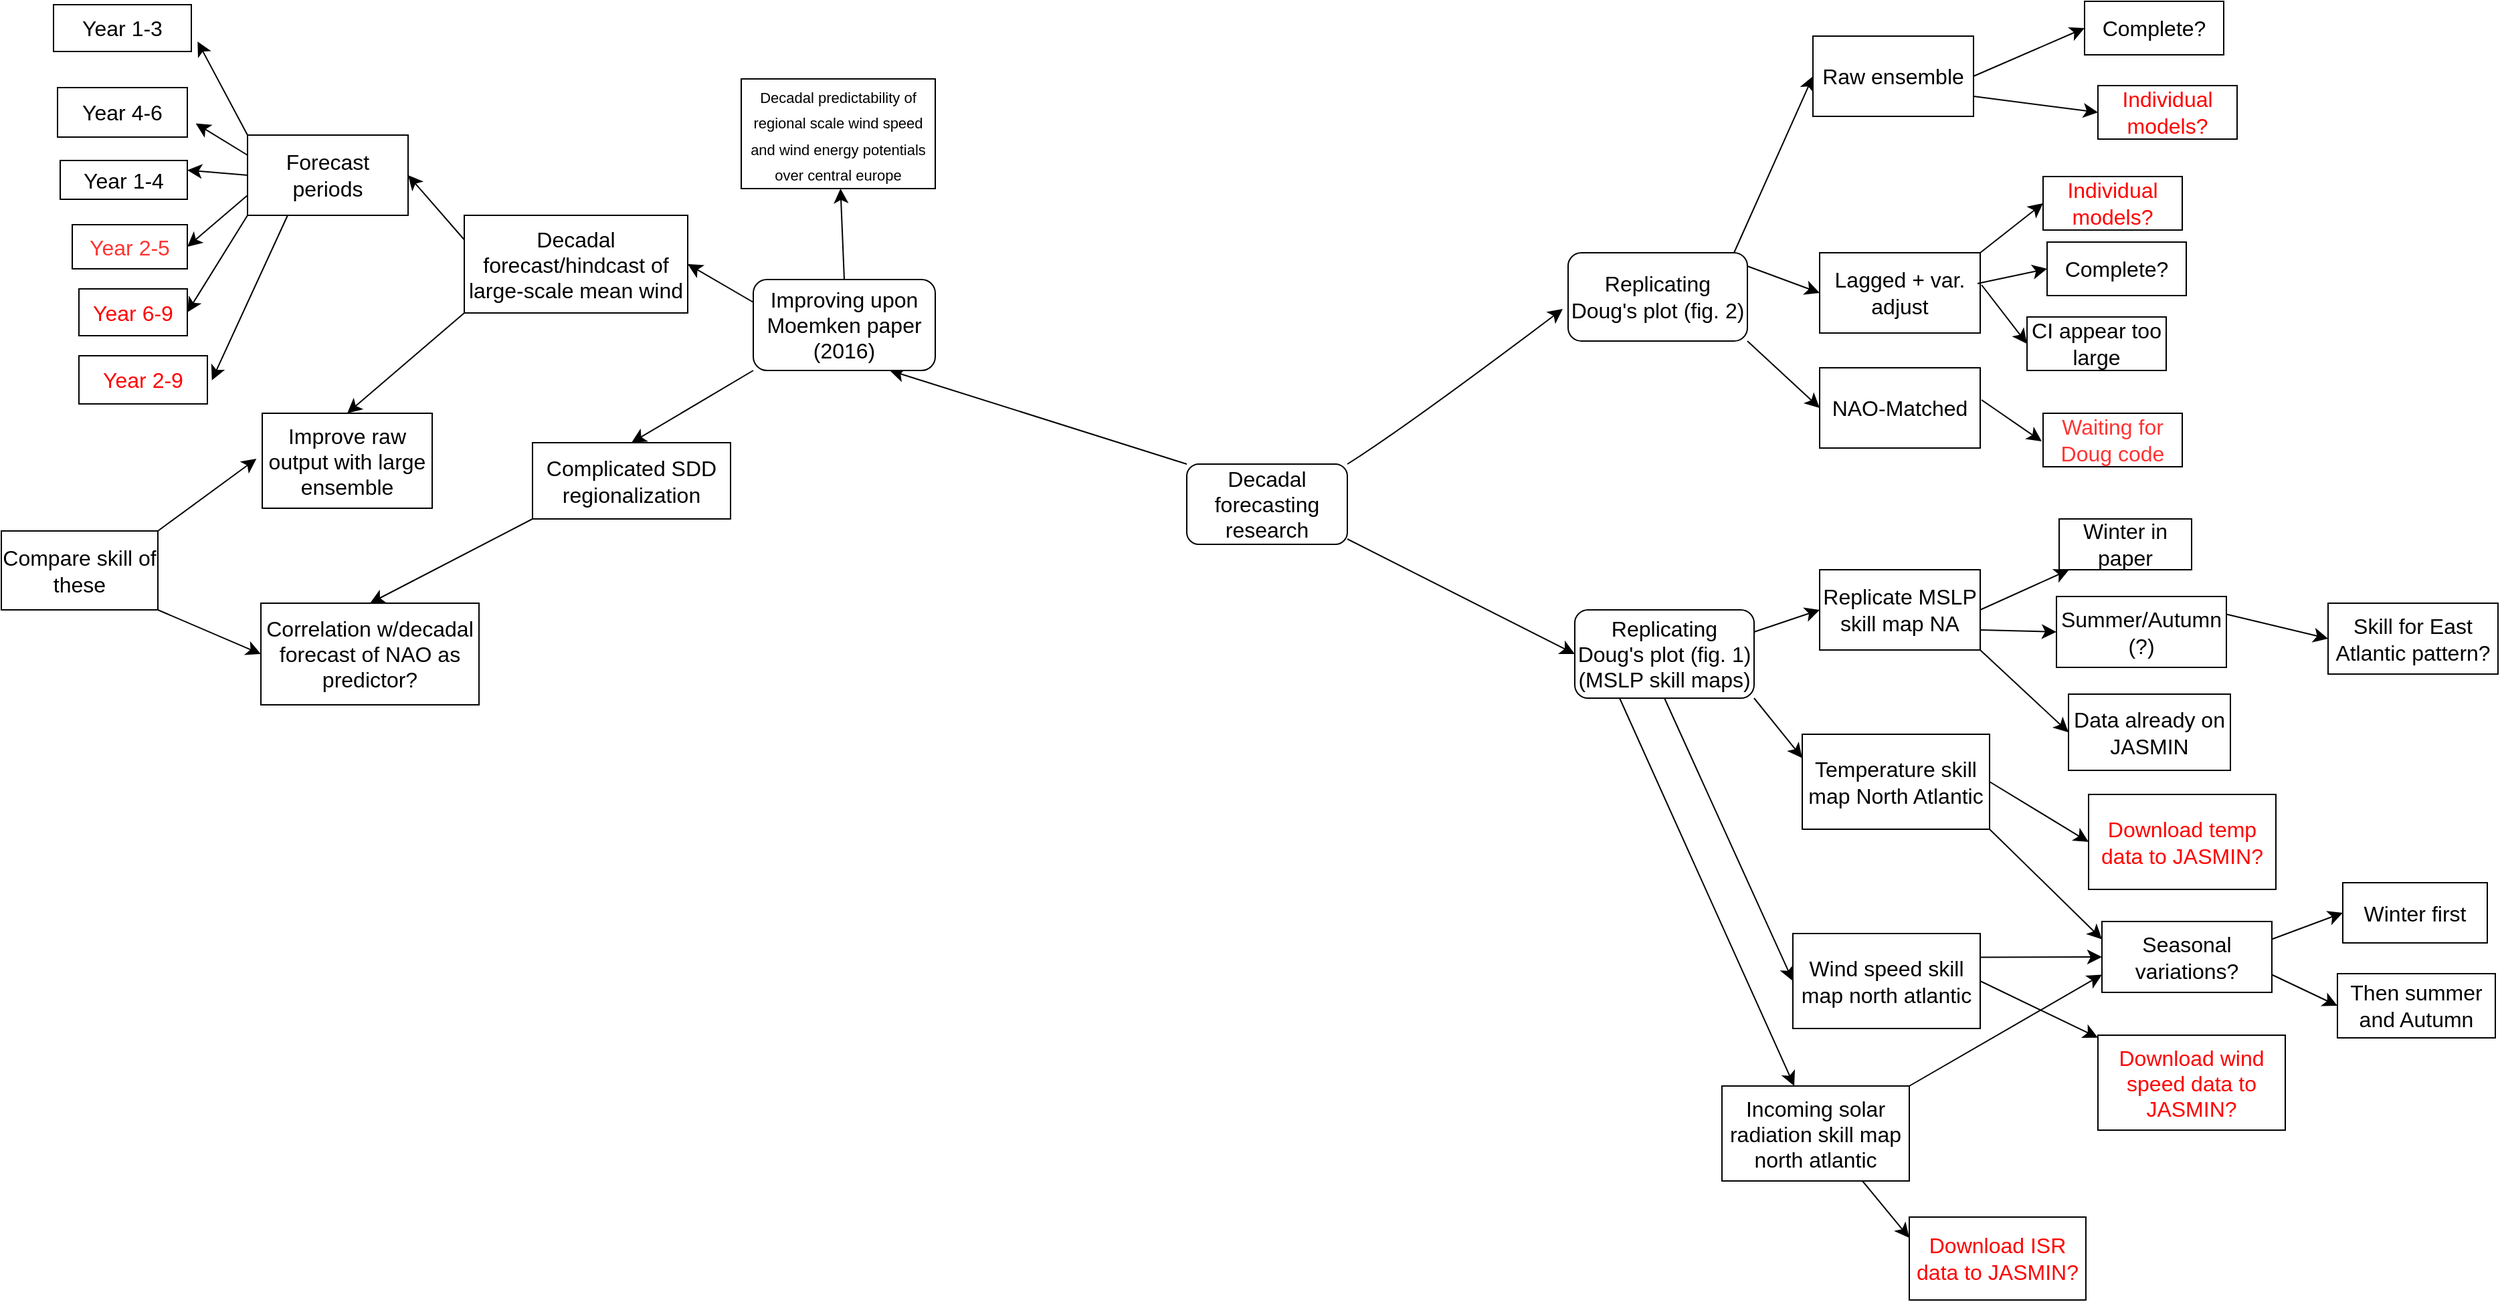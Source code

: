 <mxfile version="21.2.9" type="device">
  <diagram name="Page-1" id="C7xBqoRl-2ZH1QGe7lWn">
    <mxGraphModel dx="1850" dy="1098" grid="0" gridSize="10" guides="1" tooltips="1" connect="1" arrows="1" fold="1" page="0" pageScale="1" pageWidth="827" pageHeight="1169" math="0" shadow="0">
      <root>
        <mxCell id="0" />
        <mxCell id="1" parent="0" />
        <mxCell id="MYsyzhye_xoifdE90jc8-39" style="edgeStyle=none;curved=1;rounded=0;orthogonalLoop=1;jettySize=auto;html=1;exitX=0;exitY=0;exitDx=0;exitDy=0;entryX=0.75;entryY=1;entryDx=0;entryDy=0;fontSize=12;startSize=8;endSize=8;" parent="1" source="MYsyzhye_xoifdE90jc8-1" target="MYsyzhye_xoifdE90jc8-38" edge="1">
          <mxGeometry relative="1" as="geometry" />
        </mxCell>
        <mxCell id="MYsyzhye_xoifdE90jc8-1" value="&lt;div&gt;Decadal forecasting research&lt;/div&gt;" style="rounded=1;whiteSpace=wrap;html=1;fontSize=16;" parent="1" vertex="1">
          <mxGeometry x="131" y="168" width="120" height="60" as="geometry" />
        </mxCell>
        <mxCell id="MYsyzhye_xoifdE90jc8-2" value="" style="endArrow=classic;html=1;rounded=0;fontSize=12;startSize=8;endSize=8;curved=1;exitX=1;exitY=0;exitDx=0;exitDy=0;" parent="1" source="MYsyzhye_xoifdE90jc8-1" edge="1">
          <mxGeometry width="50" height="50" relative="1" as="geometry">
            <mxPoint x="242" y="228" as="sourcePoint" />
            <mxPoint x="412" y="52" as="targetPoint" />
            <Array as="points">
              <mxPoint x="294" y="141" />
            </Array>
          </mxGeometry>
        </mxCell>
        <mxCell id="MYsyzhye_xoifdE90jc8-3" value="Replicating Doug&#39;s plot (fig. 2)" style="rounded=1;whiteSpace=wrap;html=1;fontSize=16;" parent="1" vertex="1">
          <mxGeometry x="416" y="10" width="134" height="66" as="geometry" />
        </mxCell>
        <mxCell id="MYsyzhye_xoifdE90jc8-33" style="edgeStyle=none;curved=1;rounded=0;orthogonalLoop=1;jettySize=auto;html=1;exitX=1;exitY=0.5;exitDx=0;exitDy=0;entryX=0;entryY=0.5;entryDx=0;entryDy=0;fontSize=12;startSize=8;endSize=8;" parent="1" source="MYsyzhye_xoifdE90jc8-4" target="MYsyzhye_xoifdE90jc8-8" edge="1">
          <mxGeometry relative="1" as="geometry" />
        </mxCell>
        <mxCell id="MYsyzhye_xoifdE90jc8-36" style="edgeStyle=none;curved=1;rounded=0;orthogonalLoop=1;jettySize=auto;html=1;exitX=1;exitY=0.75;exitDx=0;exitDy=0;entryX=0;entryY=0.5;entryDx=0;entryDy=0;fontSize=12;startSize=8;endSize=8;" parent="1" source="MYsyzhye_xoifdE90jc8-4" target="MYsyzhye_xoifdE90jc8-34" edge="1">
          <mxGeometry relative="1" as="geometry" />
        </mxCell>
        <mxCell id="MYsyzhye_xoifdE90jc8-4" value="Raw ensemble" style="rounded=0;whiteSpace=wrap;html=1;fontSize=16;" parent="1" vertex="1">
          <mxGeometry x="599" y="-152" width="120" height="60" as="geometry" />
        </mxCell>
        <mxCell id="MYsyzhye_xoifdE90jc8-37" style="edgeStyle=none;curved=1;rounded=0;orthogonalLoop=1;jettySize=auto;html=1;exitX=1;exitY=0;exitDx=0;exitDy=0;entryX=0;entryY=0.5;entryDx=0;entryDy=0;fontSize=12;startSize=8;endSize=8;" parent="1" source="MYsyzhye_xoifdE90jc8-5" target="MYsyzhye_xoifdE90jc8-35" edge="1">
          <mxGeometry relative="1" as="geometry" />
        </mxCell>
        <mxCell id="MYsyzhye_xoifdE90jc8-5" value="Lagged + var. adjust" style="rounded=0;whiteSpace=wrap;html=1;fontSize=16;" parent="1" vertex="1">
          <mxGeometry x="604" y="10" width="120" height="60" as="geometry" />
        </mxCell>
        <mxCell id="MYsyzhye_xoifdE90jc8-6" value="" style="endArrow=classic;html=1;rounded=0;fontSize=12;startSize=8;endSize=8;curved=1;entryX=0;entryY=0.5;entryDx=0;entryDy=0;" parent="1" target="MYsyzhye_xoifdE90jc8-4" edge="1">
          <mxGeometry width="50" height="50" relative="1" as="geometry">
            <mxPoint x="540" y="10" as="sourcePoint" />
            <mxPoint x="590" y="-40" as="targetPoint" />
          </mxGeometry>
        </mxCell>
        <mxCell id="MYsyzhye_xoifdE90jc8-7" value="" style="endArrow=classic;html=1;rounded=0;fontSize=12;startSize=8;endSize=8;curved=1;entryX=0;entryY=0.5;entryDx=0;entryDy=0;" parent="1" target="MYsyzhye_xoifdE90jc8-5" edge="1">
          <mxGeometry width="50" height="50" relative="1" as="geometry">
            <mxPoint x="550" y="20" as="sourcePoint" />
            <mxPoint x="606" y="-42" as="targetPoint" />
          </mxGeometry>
        </mxCell>
        <mxCell id="MYsyzhye_xoifdE90jc8-8" value="Complete?" style="rounded=0;whiteSpace=wrap;html=1;fontSize=16;" parent="1" vertex="1">
          <mxGeometry x="802" y="-178" width="104" height="40" as="geometry" />
        </mxCell>
        <mxCell id="MYsyzhye_xoifdE90jc8-9" value="CI appear too large" style="rounded=0;whiteSpace=wrap;html=1;fontSize=16;" parent="1" vertex="1">
          <mxGeometry x="759" y="58" width="104" height="40" as="geometry" />
        </mxCell>
        <mxCell id="MYsyzhye_xoifdE90jc8-10" value="Complete?" style="rounded=0;whiteSpace=wrap;html=1;fontSize=16;" parent="1" vertex="1">
          <mxGeometry x="774" y="2" width="104" height="40" as="geometry" />
        </mxCell>
        <mxCell id="MYsyzhye_xoifdE90jc8-11" value="" style="endArrow=classic;html=1;rounded=0;fontSize=12;startSize=8;endSize=8;curved=1;entryX=0;entryY=0.5;entryDx=0;entryDy=0;" parent="1" target="MYsyzhye_xoifdE90jc8-10" edge="1">
          <mxGeometry width="50" height="50" relative="1" as="geometry">
            <mxPoint x="722" y="33" as="sourcePoint" />
            <mxPoint x="776" y="53" as="targetPoint" />
          </mxGeometry>
        </mxCell>
        <mxCell id="MYsyzhye_xoifdE90jc8-12" value="" style="endArrow=classic;html=1;rounded=0;fontSize=12;startSize=8;endSize=8;curved=1;entryX=0;entryY=0.5;entryDx=0;entryDy=0;" parent="1" target="MYsyzhye_xoifdE90jc8-9" edge="1">
          <mxGeometry width="50" height="50" relative="1" as="geometry">
            <mxPoint x="725" y="34" as="sourcePoint" />
            <mxPoint x="784" y="32" as="targetPoint" />
          </mxGeometry>
        </mxCell>
        <mxCell id="MYsyzhye_xoifdE90jc8-15" value="&lt;div&gt;NAO-Matched&lt;/div&gt;" style="rounded=0;whiteSpace=wrap;html=1;fontSize=16;" parent="1" vertex="1">
          <mxGeometry x="604" y="96" width="120" height="60" as="geometry" />
        </mxCell>
        <mxCell id="MYsyzhye_xoifdE90jc8-16" value="" style="endArrow=classic;html=1;rounded=0;fontSize=12;startSize=8;endSize=8;curved=1;entryX=0;entryY=0.5;entryDx=0;entryDy=0;exitX=1;exitY=1;exitDx=0;exitDy=0;" parent="1" source="MYsyzhye_xoifdE90jc8-3" target="MYsyzhye_xoifdE90jc8-15" edge="1">
          <mxGeometry width="50" height="50" relative="1" as="geometry">
            <mxPoint x="560" y="30" as="sourcePoint" />
            <mxPoint x="614" y="50" as="targetPoint" />
            <Array as="points" />
          </mxGeometry>
        </mxCell>
        <mxCell id="MYsyzhye_xoifdE90jc8-17" value="&lt;font color=&quot;#ff3333&quot;&gt;Waiting for Doug code&lt;/font&gt;" style="rounded=0;whiteSpace=wrap;html=1;fontSize=16;" parent="1" vertex="1">
          <mxGeometry x="771" y="130" width="104" height="40" as="geometry" />
        </mxCell>
        <mxCell id="MYsyzhye_xoifdE90jc8-18" value="" style="endArrow=classic;html=1;rounded=0;fontSize=12;startSize=8;endSize=8;curved=1;" parent="1" edge="1">
          <mxGeometry width="50" height="50" relative="1" as="geometry">
            <mxPoint x="725" y="120" as="sourcePoint" />
            <mxPoint x="770" y="151" as="targetPoint" />
          </mxGeometry>
        </mxCell>
        <mxCell id="MYsyzhye_xoifdE90jc8-26" style="edgeStyle=none;curved=1;rounded=0;orthogonalLoop=1;jettySize=auto;html=1;exitX=1;exitY=0.25;exitDx=0;exitDy=0;entryX=0;entryY=0.5;entryDx=0;entryDy=0;fontSize=12;startSize=8;endSize=8;" parent="1" source="MYsyzhye_xoifdE90jc8-19" target="MYsyzhye_xoifdE90jc8-22" edge="1">
          <mxGeometry relative="1" as="geometry" />
        </mxCell>
        <mxCell id="MYsyzhye_xoifdE90jc8-70" style="edgeStyle=none;curved=1;rounded=0;orthogonalLoop=1;jettySize=auto;html=1;exitX=1;exitY=1;exitDx=0;exitDy=0;entryX=0;entryY=0.25;entryDx=0;entryDy=0;fontSize=12;startSize=8;endSize=8;" parent="1" source="MYsyzhye_xoifdE90jc8-19" target="MYsyzhye_xoifdE90jc8-68" edge="1">
          <mxGeometry relative="1" as="geometry" />
        </mxCell>
        <mxCell id="MYsyzhye_xoifdE90jc8-71" style="edgeStyle=none;curved=1;rounded=0;orthogonalLoop=1;jettySize=auto;html=1;exitX=0.5;exitY=1;exitDx=0;exitDy=0;entryX=0;entryY=0.5;entryDx=0;entryDy=0;fontSize=12;startSize=8;endSize=8;" parent="1" source="MYsyzhye_xoifdE90jc8-19" target="MYsyzhye_xoifdE90jc8-69" edge="1">
          <mxGeometry relative="1" as="geometry" />
        </mxCell>
        <mxCell id="MYsyzhye_xoifdE90jc8-87" style="edgeStyle=none;curved=1;rounded=0;orthogonalLoop=1;jettySize=auto;html=1;exitX=0.25;exitY=1;exitDx=0;exitDy=0;fontSize=12;startSize=8;endSize=8;" parent="1" source="MYsyzhye_xoifdE90jc8-19" target="MYsyzhye_xoifdE90jc8-86" edge="1">
          <mxGeometry relative="1" as="geometry" />
        </mxCell>
        <mxCell id="MYsyzhye_xoifdE90jc8-19" value="&lt;div&gt;Replicating Doug&#39;s plot (fig. 1)&lt;/div&gt;&lt;div&gt;(MSLP skill maps)&lt;br&gt;&lt;/div&gt;" style="rounded=1;whiteSpace=wrap;html=1;fontSize=16;" parent="1" vertex="1">
          <mxGeometry x="421" y="277" width="134" height="66" as="geometry" />
        </mxCell>
        <mxCell id="MYsyzhye_xoifdE90jc8-20" value="" style="endArrow=classic;html=1;rounded=0;fontSize=12;startSize=8;endSize=8;curved=1;exitX=1;exitY=0;exitDx=0;exitDy=0;entryX=0;entryY=0.5;entryDx=0;entryDy=0;" parent="1" target="MYsyzhye_xoifdE90jc8-19" edge="1">
          <mxGeometry width="50" height="50" relative="1" as="geometry">
            <mxPoint x="251" y="224" as="sourcePoint" />
            <mxPoint x="412" y="108" as="targetPoint" />
            <Array as="points" />
          </mxGeometry>
        </mxCell>
        <mxCell id="MYsyzhye_xoifdE90jc8-25" style="edgeStyle=none;curved=1;rounded=0;orthogonalLoop=1;jettySize=auto;html=1;exitX=1;exitY=0.5;exitDx=0;exitDy=0;fontSize=12;startSize=8;endSize=8;" parent="1" source="MYsyzhye_xoifdE90jc8-22" target="MYsyzhye_xoifdE90jc8-23" edge="1">
          <mxGeometry relative="1" as="geometry" />
        </mxCell>
        <mxCell id="MYsyzhye_xoifdE90jc8-28" style="edgeStyle=none;curved=1;rounded=0;orthogonalLoop=1;jettySize=auto;html=1;exitX=1;exitY=0.75;exitDx=0;exitDy=0;entryX=0;entryY=0.5;entryDx=0;entryDy=0;fontSize=12;startSize=8;endSize=8;" parent="1" source="MYsyzhye_xoifdE90jc8-22" target="MYsyzhye_xoifdE90jc8-27" edge="1">
          <mxGeometry relative="1" as="geometry" />
        </mxCell>
        <mxCell id="MYsyzhye_xoifdE90jc8-32" style="edgeStyle=none;curved=1;rounded=0;orthogonalLoop=1;jettySize=auto;html=1;exitX=1;exitY=1;exitDx=0;exitDy=0;entryX=0;entryY=0.5;entryDx=0;entryDy=0;fontSize=12;startSize=8;endSize=8;" parent="1" source="MYsyzhye_xoifdE90jc8-22" target="MYsyzhye_xoifdE90jc8-31" edge="1">
          <mxGeometry relative="1" as="geometry" />
        </mxCell>
        <mxCell id="MYsyzhye_xoifdE90jc8-22" value="Replicate MSLP skill map NA" style="rounded=0;whiteSpace=wrap;html=1;fontSize=16;" parent="1" vertex="1">
          <mxGeometry x="604" y="247" width="120" height="60" as="geometry" />
        </mxCell>
        <mxCell id="MYsyzhye_xoifdE90jc8-23" value="&lt;div&gt;Winter in paper&lt;/div&gt;" style="rounded=0;whiteSpace=wrap;html=1;fontSize=16;" parent="1" vertex="1">
          <mxGeometry x="783" y="209" width="99" height="38" as="geometry" />
        </mxCell>
        <mxCell id="MYsyzhye_xoifdE90jc8-30" style="edgeStyle=none;curved=1;rounded=0;orthogonalLoop=1;jettySize=auto;html=1;exitX=1;exitY=0.25;exitDx=0;exitDy=0;entryX=0;entryY=0.5;entryDx=0;entryDy=0;fontSize=12;startSize=8;endSize=8;" parent="1" source="MYsyzhye_xoifdE90jc8-27" target="MYsyzhye_xoifdE90jc8-29" edge="1">
          <mxGeometry relative="1" as="geometry" />
        </mxCell>
        <mxCell id="MYsyzhye_xoifdE90jc8-27" value="Summer/Autumn (?)" style="rounded=0;whiteSpace=wrap;html=1;fontSize=16;" parent="1" vertex="1">
          <mxGeometry x="781" y="267" width="127" height="53" as="geometry" />
        </mxCell>
        <mxCell id="MYsyzhye_xoifdE90jc8-29" value="Skill for East Atlantic pattern?" style="rounded=0;whiteSpace=wrap;html=1;fontSize=16;" parent="1" vertex="1">
          <mxGeometry x="984" y="272" width="127" height="53" as="geometry" />
        </mxCell>
        <mxCell id="MYsyzhye_xoifdE90jc8-31" value="Data already on JASMIN" style="rounded=0;whiteSpace=wrap;html=1;fontSize=16;" parent="1" vertex="1">
          <mxGeometry x="790" y="340" width="121" height="57" as="geometry" />
        </mxCell>
        <mxCell id="MYsyzhye_xoifdE90jc8-34" value="&lt;font color=&quot;#ff0000&quot;&gt;Individual models?&lt;/font&gt;" style="rounded=0;whiteSpace=wrap;html=1;fontSize=16;" parent="1" vertex="1">
          <mxGeometry x="812" y="-115" width="104" height="40" as="geometry" />
        </mxCell>
        <mxCell id="MYsyzhye_xoifdE90jc8-35" value="&lt;font color=&quot;#ff0000&quot;&gt;Individual models?&lt;/font&gt;" style="rounded=0;whiteSpace=wrap;html=1;fontSize=16;" parent="1" vertex="1">
          <mxGeometry x="771" y="-47" width="104" height="40" as="geometry" />
        </mxCell>
        <mxCell id="MYsyzhye_xoifdE90jc8-41" style="edgeStyle=none;curved=1;rounded=0;orthogonalLoop=1;jettySize=auto;html=1;exitX=0.5;exitY=0;exitDx=0;exitDy=0;fontSize=12;startSize=8;endSize=8;" parent="1" source="MYsyzhye_xoifdE90jc8-38" target="MYsyzhye_xoifdE90jc8-40" edge="1">
          <mxGeometry relative="1" as="geometry" />
        </mxCell>
        <mxCell id="MYsyzhye_xoifdE90jc8-43" style="edgeStyle=none;curved=1;rounded=0;orthogonalLoop=1;jettySize=auto;html=1;exitX=0;exitY=0.25;exitDx=0;exitDy=0;entryX=1;entryY=0.5;entryDx=0;entryDy=0;fontSize=12;startSize=8;endSize=8;" parent="1" source="MYsyzhye_xoifdE90jc8-38" target="MYsyzhye_xoifdE90jc8-42" edge="1">
          <mxGeometry relative="1" as="geometry" />
        </mxCell>
        <mxCell id="MYsyzhye_xoifdE90jc8-62" style="edgeStyle=none;curved=1;rounded=0;orthogonalLoop=1;jettySize=auto;html=1;exitX=0;exitY=1;exitDx=0;exitDy=0;entryX=0.5;entryY=0;entryDx=0;entryDy=0;fontSize=12;startSize=8;endSize=8;" parent="1" source="MYsyzhye_xoifdE90jc8-38" target="MYsyzhye_xoifdE90jc8-61" edge="1">
          <mxGeometry relative="1" as="geometry" />
        </mxCell>
        <mxCell id="MYsyzhye_xoifdE90jc8-38" value="Improving upon Moemken paper (2016)" style="rounded=1;whiteSpace=wrap;html=1;fontSize=16;" parent="1" vertex="1">
          <mxGeometry x="-193" y="30" width="136" height="68" as="geometry" />
        </mxCell>
        <mxCell id="MYsyzhye_xoifdE90jc8-40" value="&lt;font style=&quot;font-size: 11px;&quot;&gt;Decadal predictability of regional scale wind speed and wind energy potentials over central europe&lt;br&gt;&lt;/font&gt;" style="rounded=0;whiteSpace=wrap;html=1;fontSize=16;" parent="1" vertex="1">
          <mxGeometry x="-202" y="-120" width="145" height="82" as="geometry" />
        </mxCell>
        <mxCell id="MYsyzhye_xoifdE90jc8-45" style="edgeStyle=none;curved=1;rounded=0;orthogonalLoop=1;jettySize=auto;html=1;exitX=0;exitY=0.25;exitDx=0;exitDy=0;entryX=1;entryY=0.5;entryDx=0;entryDy=0;fontSize=12;startSize=8;endSize=8;" parent="1" source="MYsyzhye_xoifdE90jc8-42" target="MYsyzhye_xoifdE90jc8-44" edge="1">
          <mxGeometry relative="1" as="geometry" />
        </mxCell>
        <mxCell id="MYsyzhye_xoifdE90jc8-60" style="edgeStyle=none;curved=1;rounded=0;orthogonalLoop=1;jettySize=auto;html=1;exitX=0;exitY=1;exitDx=0;exitDy=0;entryX=0.5;entryY=0;entryDx=0;entryDy=0;fontSize=12;startSize=8;endSize=8;" parent="1" source="MYsyzhye_xoifdE90jc8-42" target="MYsyzhye_xoifdE90jc8-59" edge="1">
          <mxGeometry relative="1" as="geometry" />
        </mxCell>
        <mxCell id="MYsyzhye_xoifdE90jc8-42" value="Decadal forecast/hindcast of large-scale mean wind" style="rounded=0;whiteSpace=wrap;html=1;fontSize=16;" parent="1" vertex="1">
          <mxGeometry x="-409" y="-18" width="167" height="73" as="geometry" />
        </mxCell>
        <mxCell id="MYsyzhye_xoifdE90jc8-53" style="edgeStyle=none;curved=1;rounded=0;orthogonalLoop=1;jettySize=auto;html=1;exitX=0;exitY=0;exitDx=0;exitDy=0;fontSize=12;startSize=8;endSize=8;" parent="1" source="MYsyzhye_xoifdE90jc8-44" edge="1">
          <mxGeometry relative="1" as="geometry">
            <mxPoint x="-608.333" y="-148" as="targetPoint" />
          </mxGeometry>
        </mxCell>
        <mxCell id="MYsyzhye_xoifdE90jc8-54" style="edgeStyle=none;curved=1;rounded=0;orthogonalLoop=1;jettySize=auto;html=1;exitX=0;exitY=0.25;exitDx=0;exitDy=0;fontSize=12;startSize=8;endSize=8;" parent="1" source="MYsyzhye_xoifdE90jc8-44" edge="1">
          <mxGeometry relative="1" as="geometry">
            <mxPoint x="-609.667" y="-86.667" as="targetPoint" />
          </mxGeometry>
        </mxCell>
        <mxCell id="MYsyzhye_xoifdE90jc8-55" style="edgeStyle=none;curved=1;rounded=0;orthogonalLoop=1;jettySize=auto;html=1;exitX=0;exitY=0.5;exitDx=0;exitDy=0;entryX=1;entryY=0.25;entryDx=0;entryDy=0;fontSize=12;startSize=8;endSize=8;" parent="1" source="MYsyzhye_xoifdE90jc8-44" target="MYsyzhye_xoifdE90jc8-48" edge="1">
          <mxGeometry relative="1" as="geometry" />
        </mxCell>
        <mxCell id="MYsyzhye_xoifdE90jc8-56" style="edgeStyle=none;curved=1;rounded=0;orthogonalLoop=1;jettySize=auto;html=1;exitX=0;exitY=0.75;exitDx=0;exitDy=0;entryX=1;entryY=0.5;entryDx=0;entryDy=0;fontSize=12;startSize=8;endSize=8;" parent="1" source="MYsyzhye_xoifdE90jc8-44" target="MYsyzhye_xoifdE90jc8-49" edge="1">
          <mxGeometry relative="1" as="geometry" />
        </mxCell>
        <mxCell id="MYsyzhye_xoifdE90jc8-57" style="edgeStyle=none;curved=1;rounded=0;orthogonalLoop=1;jettySize=auto;html=1;exitX=0;exitY=1;exitDx=0;exitDy=0;entryX=1;entryY=0.5;entryDx=0;entryDy=0;fontSize=12;startSize=8;endSize=8;" parent="1" source="MYsyzhye_xoifdE90jc8-44" target="MYsyzhye_xoifdE90jc8-50" edge="1">
          <mxGeometry relative="1" as="geometry" />
        </mxCell>
        <mxCell id="MYsyzhye_xoifdE90jc8-58" style="edgeStyle=none;curved=1;rounded=0;orthogonalLoop=1;jettySize=auto;html=1;exitX=0.25;exitY=1;exitDx=0;exitDy=0;fontSize=12;startSize=8;endSize=8;" parent="1" source="MYsyzhye_xoifdE90jc8-44" edge="1">
          <mxGeometry relative="1" as="geometry">
            <mxPoint x="-597.667" y="105.333" as="targetPoint" />
          </mxGeometry>
        </mxCell>
        <mxCell id="MYsyzhye_xoifdE90jc8-44" value="&lt;div&gt;Forecast periods&lt;/div&gt;" style="rounded=0;whiteSpace=wrap;html=1;fontSize=16;" parent="1" vertex="1">
          <mxGeometry x="-571" y="-78" width="120" height="60" as="geometry" />
        </mxCell>
        <mxCell id="MYsyzhye_xoifdE90jc8-46" value="Year 1-3" style="rounded=0;whiteSpace=wrap;html=1;fontSize=16;" parent="1" vertex="1">
          <mxGeometry x="-716" y="-175.5" width="103" height="35" as="geometry" />
        </mxCell>
        <mxCell id="MYsyzhye_xoifdE90jc8-47" value="&lt;div&gt;Year 4-6&lt;/div&gt;" style="rounded=0;whiteSpace=wrap;html=1;fontSize=16;" parent="1" vertex="1">
          <mxGeometry x="-713" y="-113.5" width="97" height="37" as="geometry" />
        </mxCell>
        <mxCell id="MYsyzhye_xoifdE90jc8-48" value="&lt;div&gt;Year 1-4&lt;br&gt;&lt;/div&gt;" style="rounded=0;whiteSpace=wrap;html=1;fontSize=16;" parent="1" vertex="1">
          <mxGeometry x="-711" y="-59" width="95" height="29" as="geometry" />
        </mxCell>
        <mxCell id="MYsyzhye_xoifdE90jc8-49" value="&lt;font color=&quot;#ff3333&quot;&gt;Year 2-5&lt;/font&gt;" style="rounded=0;whiteSpace=wrap;html=1;fontSize=16;" parent="1" vertex="1">
          <mxGeometry x="-702" y="-11" width="86" height="33" as="geometry" />
        </mxCell>
        <mxCell id="MYsyzhye_xoifdE90jc8-50" value="&lt;font color=&quot;#ff0000&quot;&gt;Year 6-9&lt;/font&gt;" style="rounded=0;whiteSpace=wrap;html=1;fontSize=16;" parent="1" vertex="1">
          <mxGeometry x="-697" y="37" width="81" height="35" as="geometry" />
        </mxCell>
        <mxCell id="MYsyzhye_xoifdE90jc8-51" value="&lt;font color=&quot;#ff0000&quot;&gt;Year 2-9&lt;/font&gt;" style="rounded=0;whiteSpace=wrap;html=1;fontSize=16;" parent="1" vertex="1">
          <mxGeometry x="-697" y="87" width="96" height="36" as="geometry" />
        </mxCell>
        <mxCell id="MYsyzhye_xoifdE90jc8-59" value="&lt;div&gt;Improve raw output with large ensemble&lt;/div&gt;" style="rounded=0;whiteSpace=wrap;html=1;fontSize=16;" parent="1" vertex="1">
          <mxGeometry x="-560" y="130" width="127" height="71" as="geometry" />
        </mxCell>
        <mxCell id="MYsyzhye_xoifdE90jc8-64" style="edgeStyle=none;curved=1;rounded=0;orthogonalLoop=1;jettySize=auto;html=1;exitX=0;exitY=1;exitDx=0;exitDy=0;entryX=0.5;entryY=0;entryDx=0;entryDy=0;fontSize=12;startSize=8;endSize=8;" parent="1" source="MYsyzhye_xoifdE90jc8-61" target="MYsyzhye_xoifdE90jc8-63" edge="1">
          <mxGeometry relative="1" as="geometry" />
        </mxCell>
        <mxCell id="MYsyzhye_xoifdE90jc8-61" value="&lt;div&gt;Complicated SDD regionalization&lt;/div&gt;" style="rounded=0;whiteSpace=wrap;html=1;fontSize=16;" parent="1" vertex="1">
          <mxGeometry x="-358" y="152" width="148" height="57" as="geometry" />
        </mxCell>
        <mxCell id="MYsyzhye_xoifdE90jc8-63" value="Correlation w/decadal forecast of NAO as predictor?" style="rounded=0;whiteSpace=wrap;html=1;fontSize=16;" parent="1" vertex="1">
          <mxGeometry x="-561" y="272" width="163" height="76" as="geometry" />
        </mxCell>
        <mxCell id="MYsyzhye_xoifdE90jc8-66" style="edgeStyle=none;curved=1;rounded=0;orthogonalLoop=1;jettySize=auto;html=1;exitX=1;exitY=0;exitDx=0;exitDy=0;fontSize=12;startSize=8;endSize=8;" parent="1" source="MYsyzhye_xoifdE90jc8-65" edge="1">
          <mxGeometry relative="1" as="geometry">
            <mxPoint x="-564.333" y="164" as="targetPoint" />
          </mxGeometry>
        </mxCell>
        <mxCell id="MYsyzhye_xoifdE90jc8-67" style="edgeStyle=none;curved=1;rounded=0;orthogonalLoop=1;jettySize=auto;html=1;exitX=1;exitY=1;exitDx=0;exitDy=0;entryX=0;entryY=0.5;entryDx=0;entryDy=0;fontSize=12;startSize=8;endSize=8;" parent="1" source="MYsyzhye_xoifdE90jc8-65" target="MYsyzhye_xoifdE90jc8-63" edge="1">
          <mxGeometry relative="1" as="geometry" />
        </mxCell>
        <mxCell id="MYsyzhye_xoifdE90jc8-65" value="Compare skill of these" style="rounded=0;whiteSpace=wrap;html=1;fontSize=16;" parent="1" vertex="1">
          <mxGeometry x="-755" y="218" width="117" height="59" as="geometry" />
        </mxCell>
        <mxCell id="MYsyzhye_xoifdE90jc8-74" style="edgeStyle=none;curved=1;rounded=0;orthogonalLoop=1;jettySize=auto;html=1;exitX=1;exitY=0.5;exitDx=0;exitDy=0;entryX=0;entryY=0.5;entryDx=0;entryDy=0;fontSize=12;startSize=8;endSize=8;" parent="1" source="MYsyzhye_xoifdE90jc8-68" target="MYsyzhye_xoifdE90jc8-72" edge="1">
          <mxGeometry relative="1" as="geometry" />
        </mxCell>
        <mxCell id="MYsyzhye_xoifdE90jc8-80" style="edgeStyle=none;curved=1;rounded=0;orthogonalLoop=1;jettySize=auto;html=1;exitX=1;exitY=1;exitDx=0;exitDy=0;entryX=0;entryY=0.25;entryDx=0;entryDy=0;fontSize=12;startSize=8;endSize=8;" parent="1" source="MYsyzhye_xoifdE90jc8-68" target="MYsyzhye_xoifdE90jc8-77" edge="1">
          <mxGeometry relative="1" as="geometry" />
        </mxCell>
        <mxCell id="MYsyzhye_xoifdE90jc8-68" value="&lt;div&gt;Temperature skill map North Atlantic&lt;/div&gt;" style="rounded=0;whiteSpace=wrap;html=1;fontSize=16;" parent="1" vertex="1">
          <mxGeometry x="591" y="370" width="140" height="71" as="geometry" />
        </mxCell>
        <mxCell id="MYsyzhye_xoifdE90jc8-76" style="edgeStyle=none;curved=1;rounded=0;orthogonalLoop=1;jettySize=auto;html=1;exitX=1;exitY=0.5;exitDx=0;exitDy=0;fontSize=12;startSize=8;endSize=8;" parent="1" source="MYsyzhye_xoifdE90jc8-69" target="MYsyzhye_xoifdE90jc8-73" edge="1">
          <mxGeometry relative="1" as="geometry" />
        </mxCell>
        <mxCell id="MYsyzhye_xoifdE90jc8-81" style="edgeStyle=none;curved=1;rounded=0;orthogonalLoop=1;jettySize=auto;html=1;exitX=1;exitY=0.25;exitDx=0;exitDy=0;entryX=0;entryY=0.5;entryDx=0;entryDy=0;fontSize=12;startSize=8;endSize=8;" parent="1" source="MYsyzhye_xoifdE90jc8-69" target="MYsyzhye_xoifdE90jc8-77" edge="1">
          <mxGeometry relative="1" as="geometry" />
        </mxCell>
        <mxCell id="MYsyzhye_xoifdE90jc8-69" value="Wind speed skill map north atlantic" style="rounded=0;whiteSpace=wrap;html=1;fontSize=16;" parent="1" vertex="1">
          <mxGeometry x="584" y="519" width="140" height="71" as="geometry" />
        </mxCell>
        <mxCell id="MYsyzhye_xoifdE90jc8-72" value="&lt;font color=&quot;#ff0000&quot;&gt;Download temp data to JASMIN?&lt;br&gt;&lt;/font&gt;" style="rounded=0;whiteSpace=wrap;html=1;fontSize=16;" parent="1" vertex="1">
          <mxGeometry x="805" y="415" width="140" height="71" as="geometry" />
        </mxCell>
        <mxCell id="MYsyzhye_xoifdE90jc8-73" value="&lt;div&gt;&lt;font color=&quot;#ff0000&quot;&gt;Download wind speed data to JASMIN?&lt;/font&gt;&lt;/div&gt;" style="rounded=0;whiteSpace=wrap;html=1;fontSize=16;" parent="1" vertex="1">
          <mxGeometry x="812" y="595" width="140" height="71" as="geometry" />
        </mxCell>
        <mxCell id="MYsyzhye_xoifdE90jc8-84" style="edgeStyle=none;curved=1;rounded=0;orthogonalLoop=1;jettySize=auto;html=1;exitX=1;exitY=0.25;exitDx=0;exitDy=0;entryX=0;entryY=0.5;entryDx=0;entryDy=0;fontSize=12;startSize=8;endSize=8;" parent="1" source="MYsyzhye_xoifdE90jc8-77" target="MYsyzhye_xoifdE90jc8-82" edge="1">
          <mxGeometry relative="1" as="geometry" />
        </mxCell>
        <mxCell id="MYsyzhye_xoifdE90jc8-85" style="edgeStyle=none;curved=1;rounded=0;orthogonalLoop=1;jettySize=auto;html=1;exitX=1;exitY=0.75;exitDx=0;exitDy=0;entryX=0;entryY=0.5;entryDx=0;entryDy=0;fontSize=12;startSize=8;endSize=8;" parent="1" source="MYsyzhye_xoifdE90jc8-77" target="MYsyzhye_xoifdE90jc8-83" edge="1">
          <mxGeometry relative="1" as="geometry" />
        </mxCell>
        <mxCell id="MYsyzhye_xoifdE90jc8-77" value="Seasonal variations?" style="rounded=0;whiteSpace=wrap;html=1;fontSize=16;" parent="1" vertex="1">
          <mxGeometry x="815" y="510" width="127" height="53" as="geometry" />
        </mxCell>
        <mxCell id="MYsyzhye_xoifdE90jc8-82" value="&lt;div&gt;Winter first&lt;/div&gt;" style="rounded=0;whiteSpace=wrap;html=1;fontSize=16;" parent="1" vertex="1">
          <mxGeometry x="995" y="481" width="108" height="45" as="geometry" />
        </mxCell>
        <mxCell id="MYsyzhye_xoifdE90jc8-83" value="&lt;div&gt;Then summer and Autumn&lt;/div&gt;" style="rounded=0;whiteSpace=wrap;html=1;fontSize=16;" parent="1" vertex="1">
          <mxGeometry x="991" y="549" width="118" height="48" as="geometry" />
        </mxCell>
        <mxCell id="MYsyzhye_xoifdE90jc8-89" style="edgeStyle=none;curved=1;rounded=0;orthogonalLoop=1;jettySize=auto;html=1;exitX=0.75;exitY=1;exitDx=0;exitDy=0;entryX=0;entryY=0.25;entryDx=0;entryDy=0;fontSize=12;startSize=8;endSize=8;" parent="1" source="MYsyzhye_xoifdE90jc8-86" target="MYsyzhye_xoifdE90jc8-88" edge="1">
          <mxGeometry relative="1" as="geometry" />
        </mxCell>
        <mxCell id="MYsyzhye_xoifdE90jc8-90" style="edgeStyle=none;curved=1;rounded=0;orthogonalLoop=1;jettySize=auto;html=1;exitX=1;exitY=0;exitDx=0;exitDy=0;entryX=0;entryY=0.75;entryDx=0;entryDy=0;fontSize=12;startSize=8;endSize=8;" parent="1" source="MYsyzhye_xoifdE90jc8-86" target="MYsyzhye_xoifdE90jc8-77" edge="1">
          <mxGeometry relative="1" as="geometry" />
        </mxCell>
        <mxCell id="MYsyzhye_xoifdE90jc8-86" value="Incoming solar radiation skill map north atlantic" style="rounded=0;whiteSpace=wrap;html=1;fontSize=16;" parent="1" vertex="1">
          <mxGeometry x="531" y="633" width="140" height="71" as="geometry" />
        </mxCell>
        <mxCell id="MYsyzhye_xoifdE90jc8-88" value="&lt;div&gt;&lt;font color=&quot;#ff0000&quot;&gt;Download ISR data to JASMIN?&lt;/font&gt;&lt;/div&gt;" style="rounded=0;whiteSpace=wrap;html=1;fontSize=16;" parent="1" vertex="1">
          <mxGeometry x="671" y="731" width="132" height="62" as="geometry" />
        </mxCell>
      </root>
    </mxGraphModel>
  </diagram>
</mxfile>
